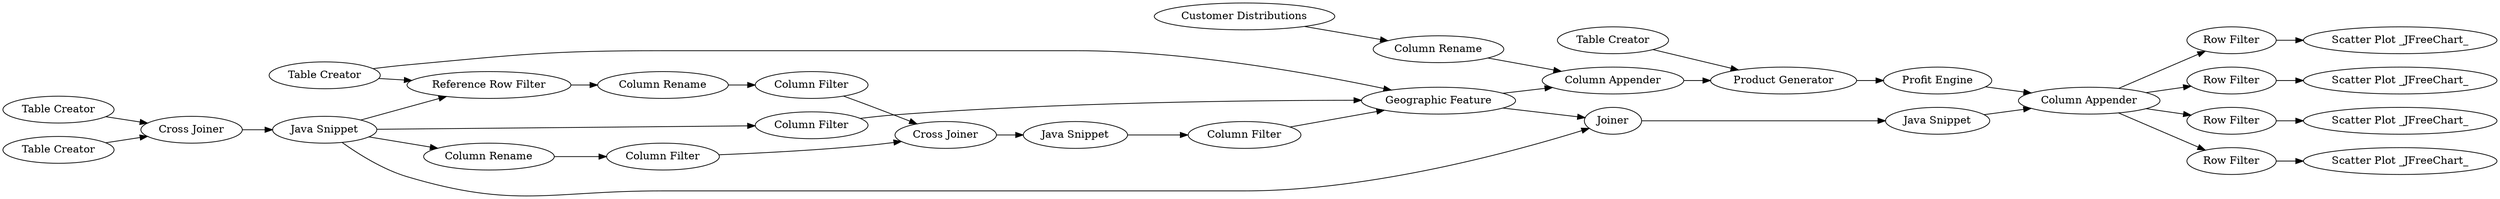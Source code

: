 digraph {
	33 -> 27
	11 -> 9
	13 -> 14
	14 -> 22
	20 -> 33
	33 -> 25
	26 -> 30
	25 -> 29
	4 -> 6
	22 -> 23
	16 -> 34
	12 -> 13
	4 -> 22
	14 -> 34
	10 -> 8
	4 -> 11
	7 -> 10
	8 -> 12
	5 -> 14
	9 -> 8
	28 -> 32
	33 -> 28
	33 -> 26
	21 -> 14
	15 -> 16
	23 -> 33
	27 -> 31
	6 -> 7
	34 -> 19
	3 -> 4
	17 -> 19
	19 -> 20
	4 -> 21
	5 -> 6
	2 -> 3
	1 -> 3
	27 [label="Row Filter"]
	7 [label="Column Rename"]
	9 [label="Column Filter"]
	21 [label="Column Filter"]
	26 [label="Row Filter"]
	8 [label="Cross Joiner"]
	32 [label="Scatter Plot _JFreeChart_"]
	17 [label="Table Creator"]
	3 [label="Cross Joiner"]
	19 [label="Product Generator"]
	31 [label="Scatter Plot _JFreeChart_"]
	6 [label="Reference Row Filter"]
	15 [label="Customer Distributions"]
	25 [label="Row Filter"]
	12 [label="Java Snippet"]
	10 [label="Column Filter"]
	16 [label="Column Rename"]
	1 [label="Table Creator"]
	22 [label=Joiner]
	28 [label="Row Filter"]
	11 [label="Column Rename"]
	4 [label="Java Snippet"]
	23 [label="Java Snippet"]
	14 [label="Geographic Feature"]
	5 [label="Table Creator"]
	13 [label="Column Filter"]
	20 [label="Profit Engine"]
	34 [label="Column Appender"]
	29 [label="Scatter Plot _JFreeChart_"]
	33 [label="Column Appender"]
	30 [label="Scatter Plot _JFreeChart_"]
	2 [label="Table Creator"]
	rankdir=LR
}
